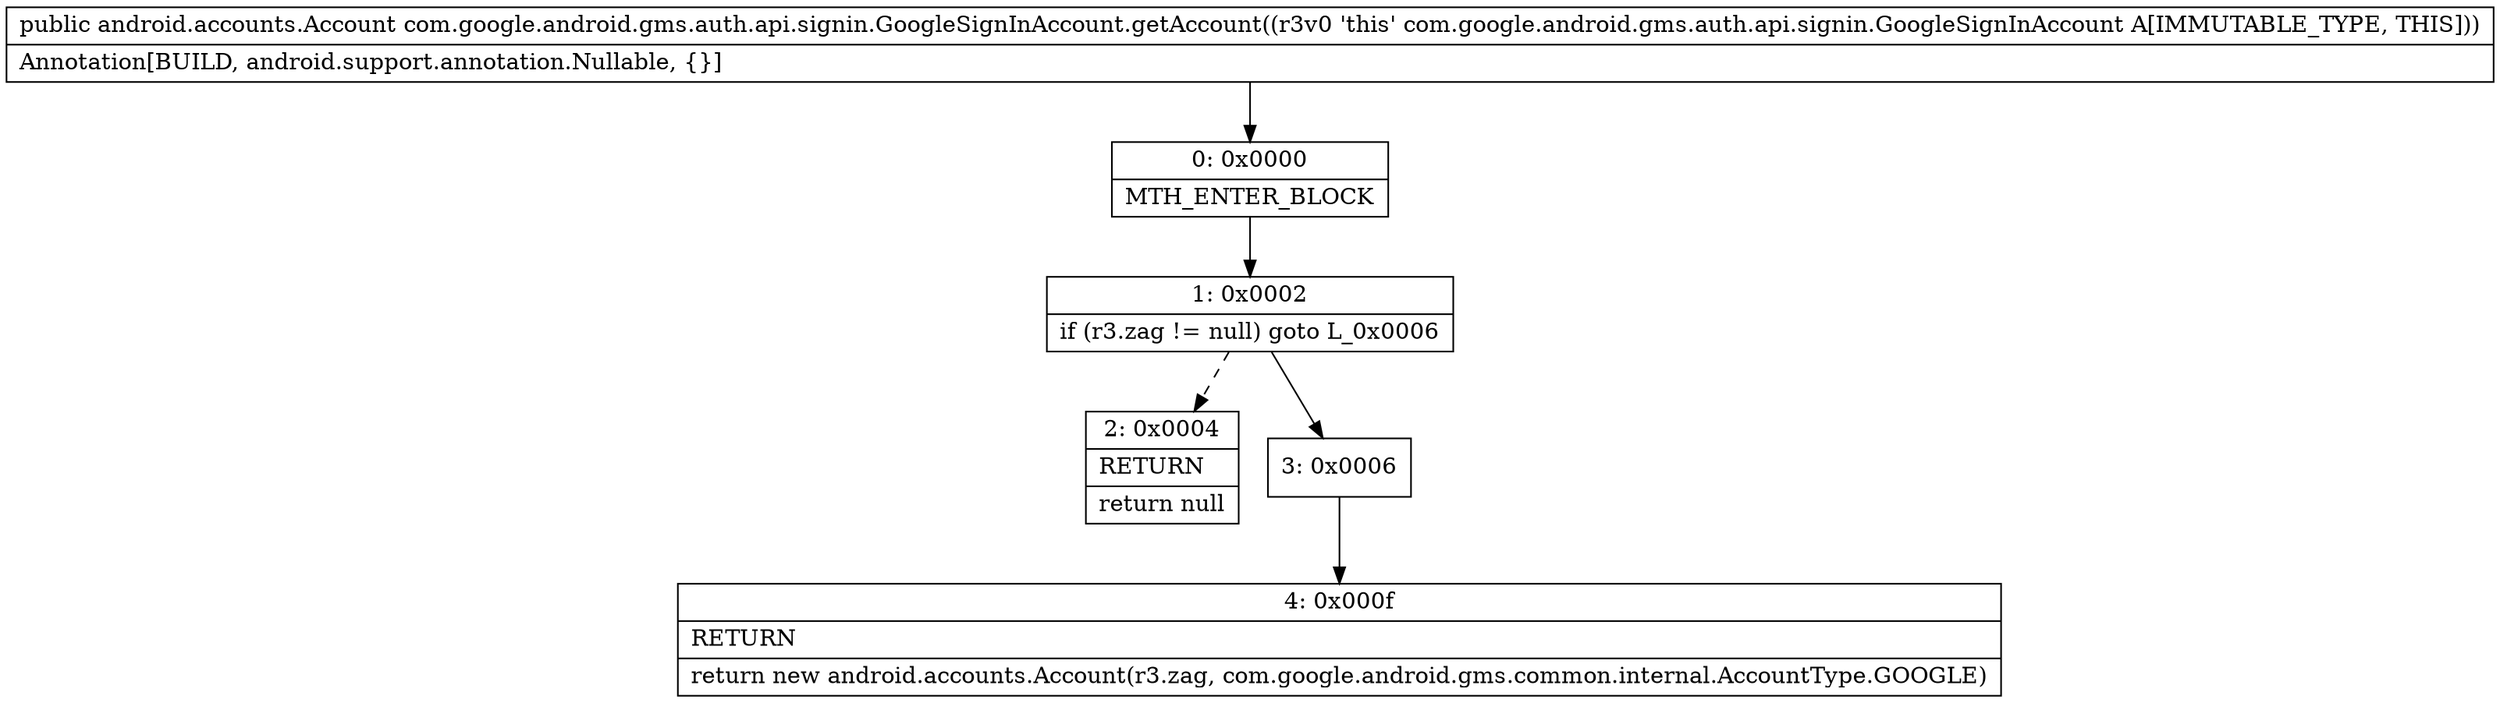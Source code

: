 digraph "CFG forcom.google.android.gms.auth.api.signin.GoogleSignInAccount.getAccount()Landroid\/accounts\/Account;" {
Node_0 [shape=record,label="{0\:\ 0x0000|MTH_ENTER_BLOCK\l}"];
Node_1 [shape=record,label="{1\:\ 0x0002|if (r3.zag != null) goto L_0x0006\l}"];
Node_2 [shape=record,label="{2\:\ 0x0004|RETURN\l|return null\l}"];
Node_3 [shape=record,label="{3\:\ 0x0006}"];
Node_4 [shape=record,label="{4\:\ 0x000f|RETURN\l|return new android.accounts.Account(r3.zag, com.google.android.gms.common.internal.AccountType.GOOGLE)\l}"];
MethodNode[shape=record,label="{public android.accounts.Account com.google.android.gms.auth.api.signin.GoogleSignInAccount.getAccount((r3v0 'this' com.google.android.gms.auth.api.signin.GoogleSignInAccount A[IMMUTABLE_TYPE, THIS]))  | Annotation[BUILD, android.support.annotation.Nullable, \{\}]\l}"];
MethodNode -> Node_0;
Node_0 -> Node_1;
Node_1 -> Node_2[style=dashed];
Node_1 -> Node_3;
Node_3 -> Node_4;
}

